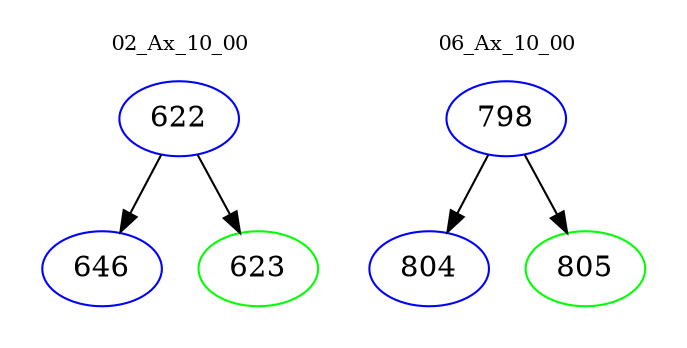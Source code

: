 digraph{
subgraph cluster_0 {
color = white
label = "02_Ax_10_00";
fontsize=10;
T0_622 [label="622", color="blue"]
T0_622 -> T0_646 [color="black"]
T0_646 [label="646", color="blue"]
T0_622 -> T0_623 [color="black"]
T0_623 [label="623", color="green"]
}
subgraph cluster_1 {
color = white
label = "06_Ax_10_00";
fontsize=10;
T1_798 [label="798", color="blue"]
T1_798 -> T1_804 [color="black"]
T1_804 [label="804", color="blue"]
T1_798 -> T1_805 [color="black"]
T1_805 [label="805", color="green"]
}
}
